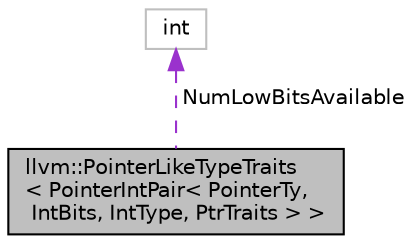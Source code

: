 digraph "llvm::PointerLikeTypeTraits&lt; PointerIntPair&lt; PointerTy, IntBits, IntType, PtrTraits &gt; &gt;"
{
 // LATEX_PDF_SIZE
  bgcolor="transparent";
  edge [fontname="Helvetica",fontsize="10",labelfontname="Helvetica",labelfontsize="10"];
  node [fontname="Helvetica",fontsize="10",shape=record];
  Node1 [label="llvm::PointerLikeTypeTraits\l\< PointerIntPair\< PointerTy,\l IntBits, IntType, PtrTraits \> \>",height=0.2,width=0.4,color="black", fillcolor="grey75", style="filled", fontcolor="black",tooltip=" "];
  Node2 -> Node1 [dir="back",color="darkorchid3",fontsize="10",style="dashed",label=" NumLowBitsAvailable" ,fontname="Helvetica"];
  Node2 [label="int",height=0.2,width=0.4,color="grey75",tooltip=" "];
}
